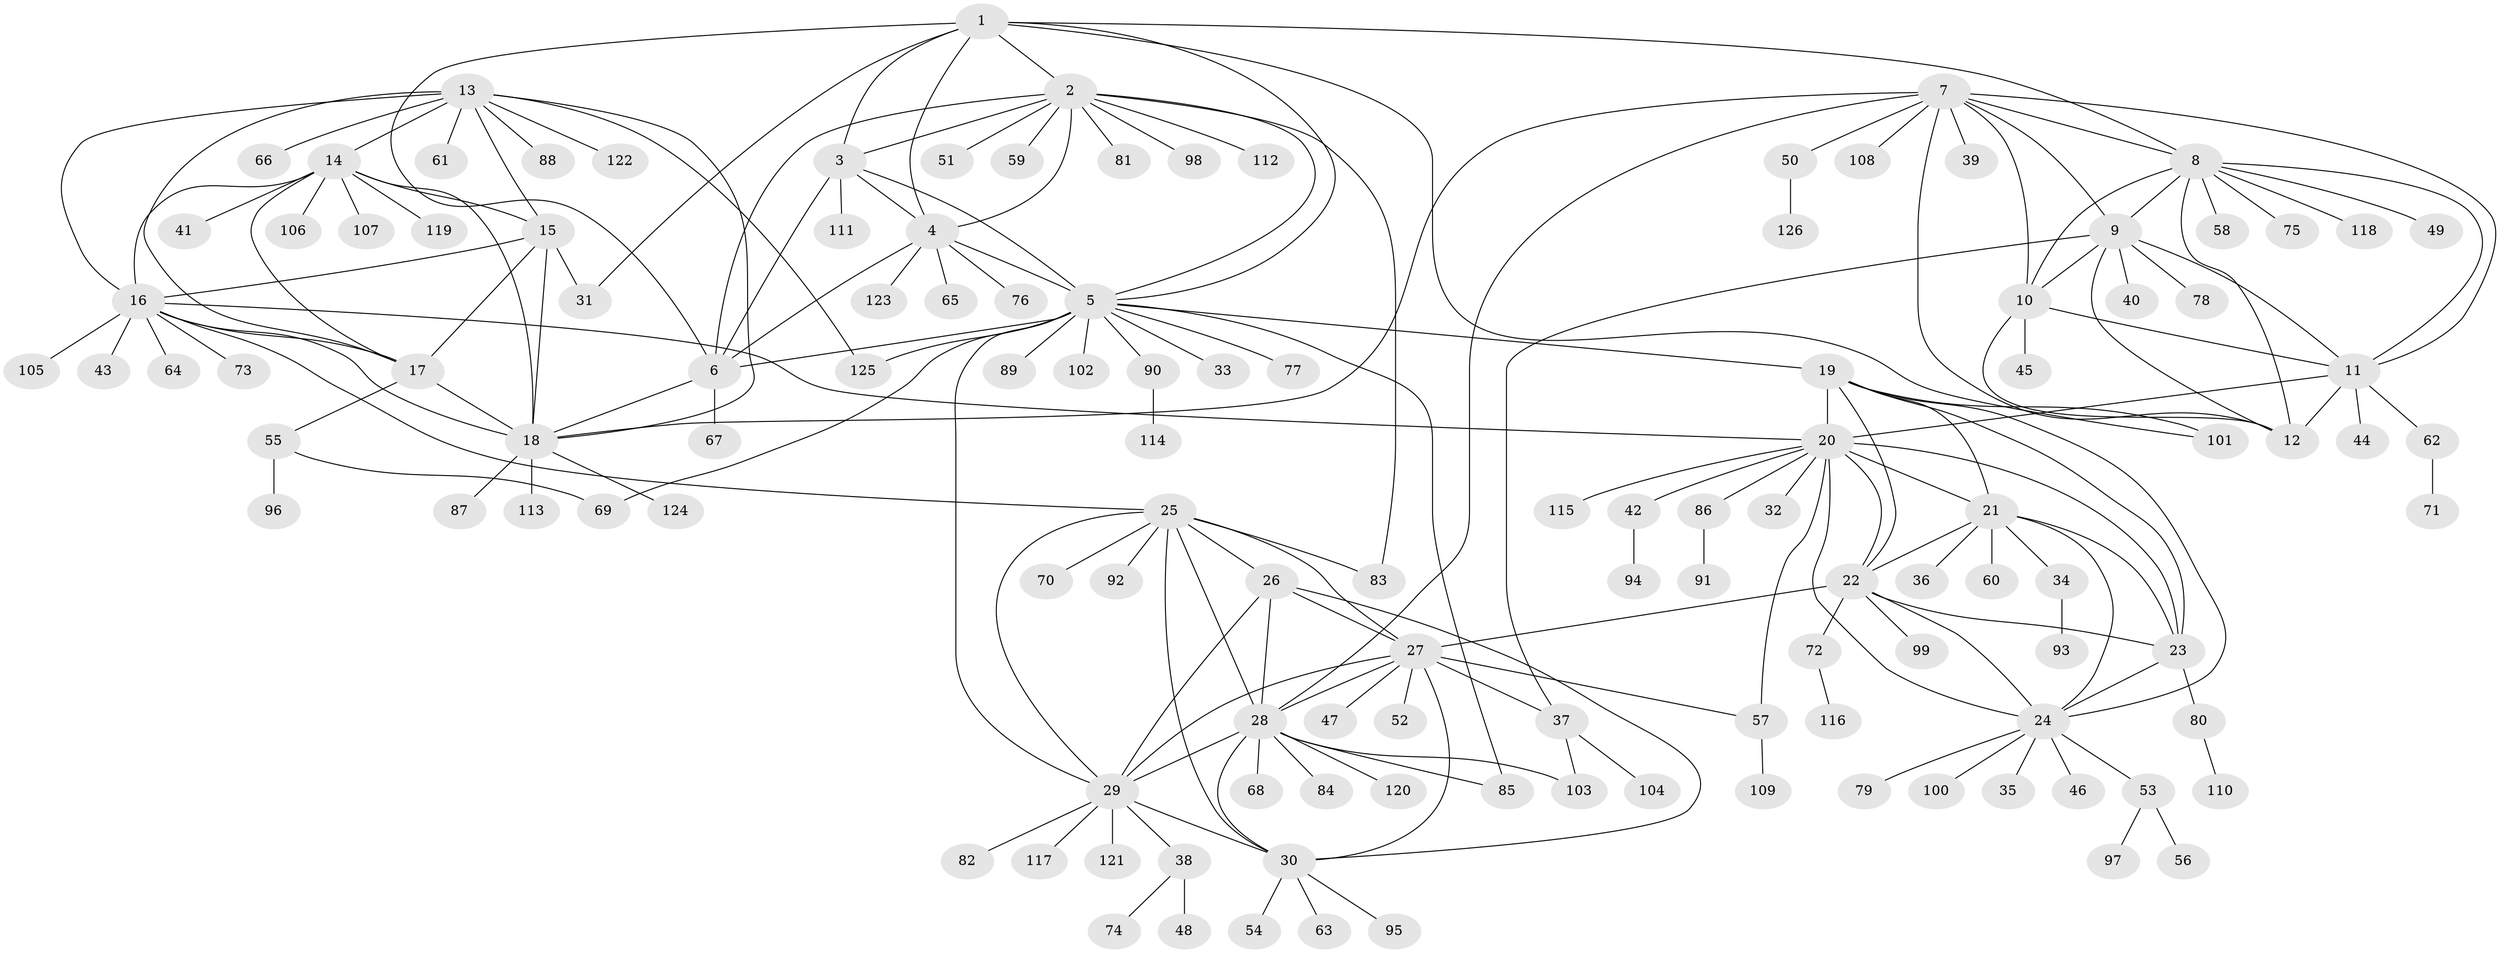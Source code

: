 // coarse degree distribution, {9: 0.07291666666666667, 10: 0.03125, 17: 0.010416666666666666, 12: 0.010416666666666666, 8: 0.020833333333333332, 6: 0.03125, 5: 0.020833333333333332, 7: 0.03125, 2: 0.09375, 1: 0.65625, 3: 0.020833333333333332}
// Generated by graph-tools (version 1.1) at 2025/42/03/06/25 10:42:15]
// undirected, 126 vertices, 190 edges
graph export_dot {
graph [start="1"]
  node [color=gray90,style=filled];
  1;
  2;
  3;
  4;
  5;
  6;
  7;
  8;
  9;
  10;
  11;
  12;
  13;
  14;
  15;
  16;
  17;
  18;
  19;
  20;
  21;
  22;
  23;
  24;
  25;
  26;
  27;
  28;
  29;
  30;
  31;
  32;
  33;
  34;
  35;
  36;
  37;
  38;
  39;
  40;
  41;
  42;
  43;
  44;
  45;
  46;
  47;
  48;
  49;
  50;
  51;
  52;
  53;
  54;
  55;
  56;
  57;
  58;
  59;
  60;
  61;
  62;
  63;
  64;
  65;
  66;
  67;
  68;
  69;
  70;
  71;
  72;
  73;
  74;
  75;
  76;
  77;
  78;
  79;
  80;
  81;
  82;
  83;
  84;
  85;
  86;
  87;
  88;
  89;
  90;
  91;
  92;
  93;
  94;
  95;
  96;
  97;
  98;
  99;
  100;
  101;
  102;
  103;
  104;
  105;
  106;
  107;
  108;
  109;
  110;
  111;
  112;
  113;
  114;
  115;
  116;
  117;
  118;
  119;
  120;
  121;
  122;
  123;
  124;
  125;
  126;
  1 -- 2;
  1 -- 3;
  1 -- 4;
  1 -- 5;
  1 -- 6;
  1 -- 8;
  1 -- 31;
  1 -- 101;
  2 -- 3;
  2 -- 4;
  2 -- 5;
  2 -- 6;
  2 -- 51;
  2 -- 59;
  2 -- 81;
  2 -- 83;
  2 -- 98;
  2 -- 112;
  3 -- 4;
  3 -- 5;
  3 -- 6;
  3 -- 111;
  4 -- 5;
  4 -- 6;
  4 -- 65;
  4 -- 76;
  4 -- 123;
  5 -- 6;
  5 -- 19;
  5 -- 29;
  5 -- 33;
  5 -- 69;
  5 -- 77;
  5 -- 85;
  5 -- 89;
  5 -- 90;
  5 -- 102;
  5 -- 125;
  6 -- 18;
  6 -- 67;
  7 -- 8;
  7 -- 9;
  7 -- 10;
  7 -- 11;
  7 -- 12;
  7 -- 18;
  7 -- 28;
  7 -- 39;
  7 -- 50;
  7 -- 108;
  8 -- 9;
  8 -- 10;
  8 -- 11;
  8 -- 12;
  8 -- 49;
  8 -- 58;
  8 -- 75;
  8 -- 118;
  9 -- 10;
  9 -- 11;
  9 -- 12;
  9 -- 37;
  9 -- 40;
  9 -- 78;
  10 -- 11;
  10 -- 12;
  10 -- 45;
  11 -- 12;
  11 -- 20;
  11 -- 44;
  11 -- 62;
  13 -- 14;
  13 -- 15;
  13 -- 16;
  13 -- 17;
  13 -- 18;
  13 -- 61;
  13 -- 66;
  13 -- 88;
  13 -- 122;
  13 -- 125;
  14 -- 15;
  14 -- 16;
  14 -- 17;
  14 -- 18;
  14 -- 41;
  14 -- 106;
  14 -- 107;
  14 -- 119;
  15 -- 16;
  15 -- 17;
  15 -- 18;
  15 -- 31;
  16 -- 17;
  16 -- 18;
  16 -- 20;
  16 -- 25;
  16 -- 43;
  16 -- 64;
  16 -- 73;
  16 -- 105;
  17 -- 18;
  17 -- 55;
  18 -- 87;
  18 -- 113;
  18 -- 124;
  19 -- 20;
  19 -- 21;
  19 -- 22;
  19 -- 23;
  19 -- 24;
  19 -- 101;
  20 -- 21;
  20 -- 22;
  20 -- 23;
  20 -- 24;
  20 -- 32;
  20 -- 42;
  20 -- 57;
  20 -- 86;
  20 -- 115;
  21 -- 22;
  21 -- 23;
  21 -- 24;
  21 -- 34;
  21 -- 36;
  21 -- 60;
  22 -- 23;
  22 -- 24;
  22 -- 27;
  22 -- 72;
  22 -- 99;
  23 -- 24;
  23 -- 80;
  24 -- 35;
  24 -- 46;
  24 -- 53;
  24 -- 79;
  24 -- 100;
  25 -- 26;
  25 -- 27;
  25 -- 28;
  25 -- 29;
  25 -- 30;
  25 -- 70;
  25 -- 83;
  25 -- 92;
  26 -- 27;
  26 -- 28;
  26 -- 29;
  26 -- 30;
  27 -- 28;
  27 -- 29;
  27 -- 30;
  27 -- 37;
  27 -- 47;
  27 -- 52;
  27 -- 57;
  28 -- 29;
  28 -- 30;
  28 -- 68;
  28 -- 84;
  28 -- 85;
  28 -- 103;
  28 -- 120;
  29 -- 30;
  29 -- 38;
  29 -- 82;
  29 -- 117;
  29 -- 121;
  30 -- 54;
  30 -- 63;
  30 -- 95;
  34 -- 93;
  37 -- 103;
  37 -- 104;
  38 -- 48;
  38 -- 74;
  42 -- 94;
  50 -- 126;
  53 -- 56;
  53 -- 97;
  55 -- 69;
  55 -- 96;
  57 -- 109;
  62 -- 71;
  72 -- 116;
  80 -- 110;
  86 -- 91;
  90 -- 114;
}
